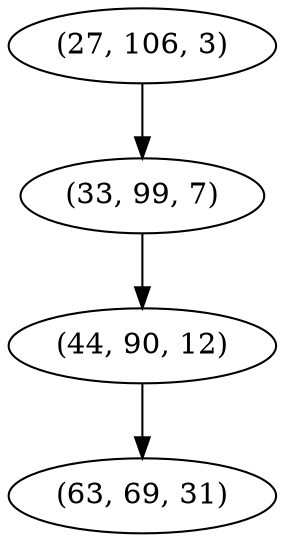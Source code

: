digraph tree {
    "(27, 106, 3)";
    "(33, 99, 7)";
    "(44, 90, 12)";
    "(63, 69, 31)";
    "(27, 106, 3)" -> "(33, 99, 7)";
    "(33, 99, 7)" -> "(44, 90, 12)";
    "(44, 90, 12)" -> "(63, 69, 31)";
}
